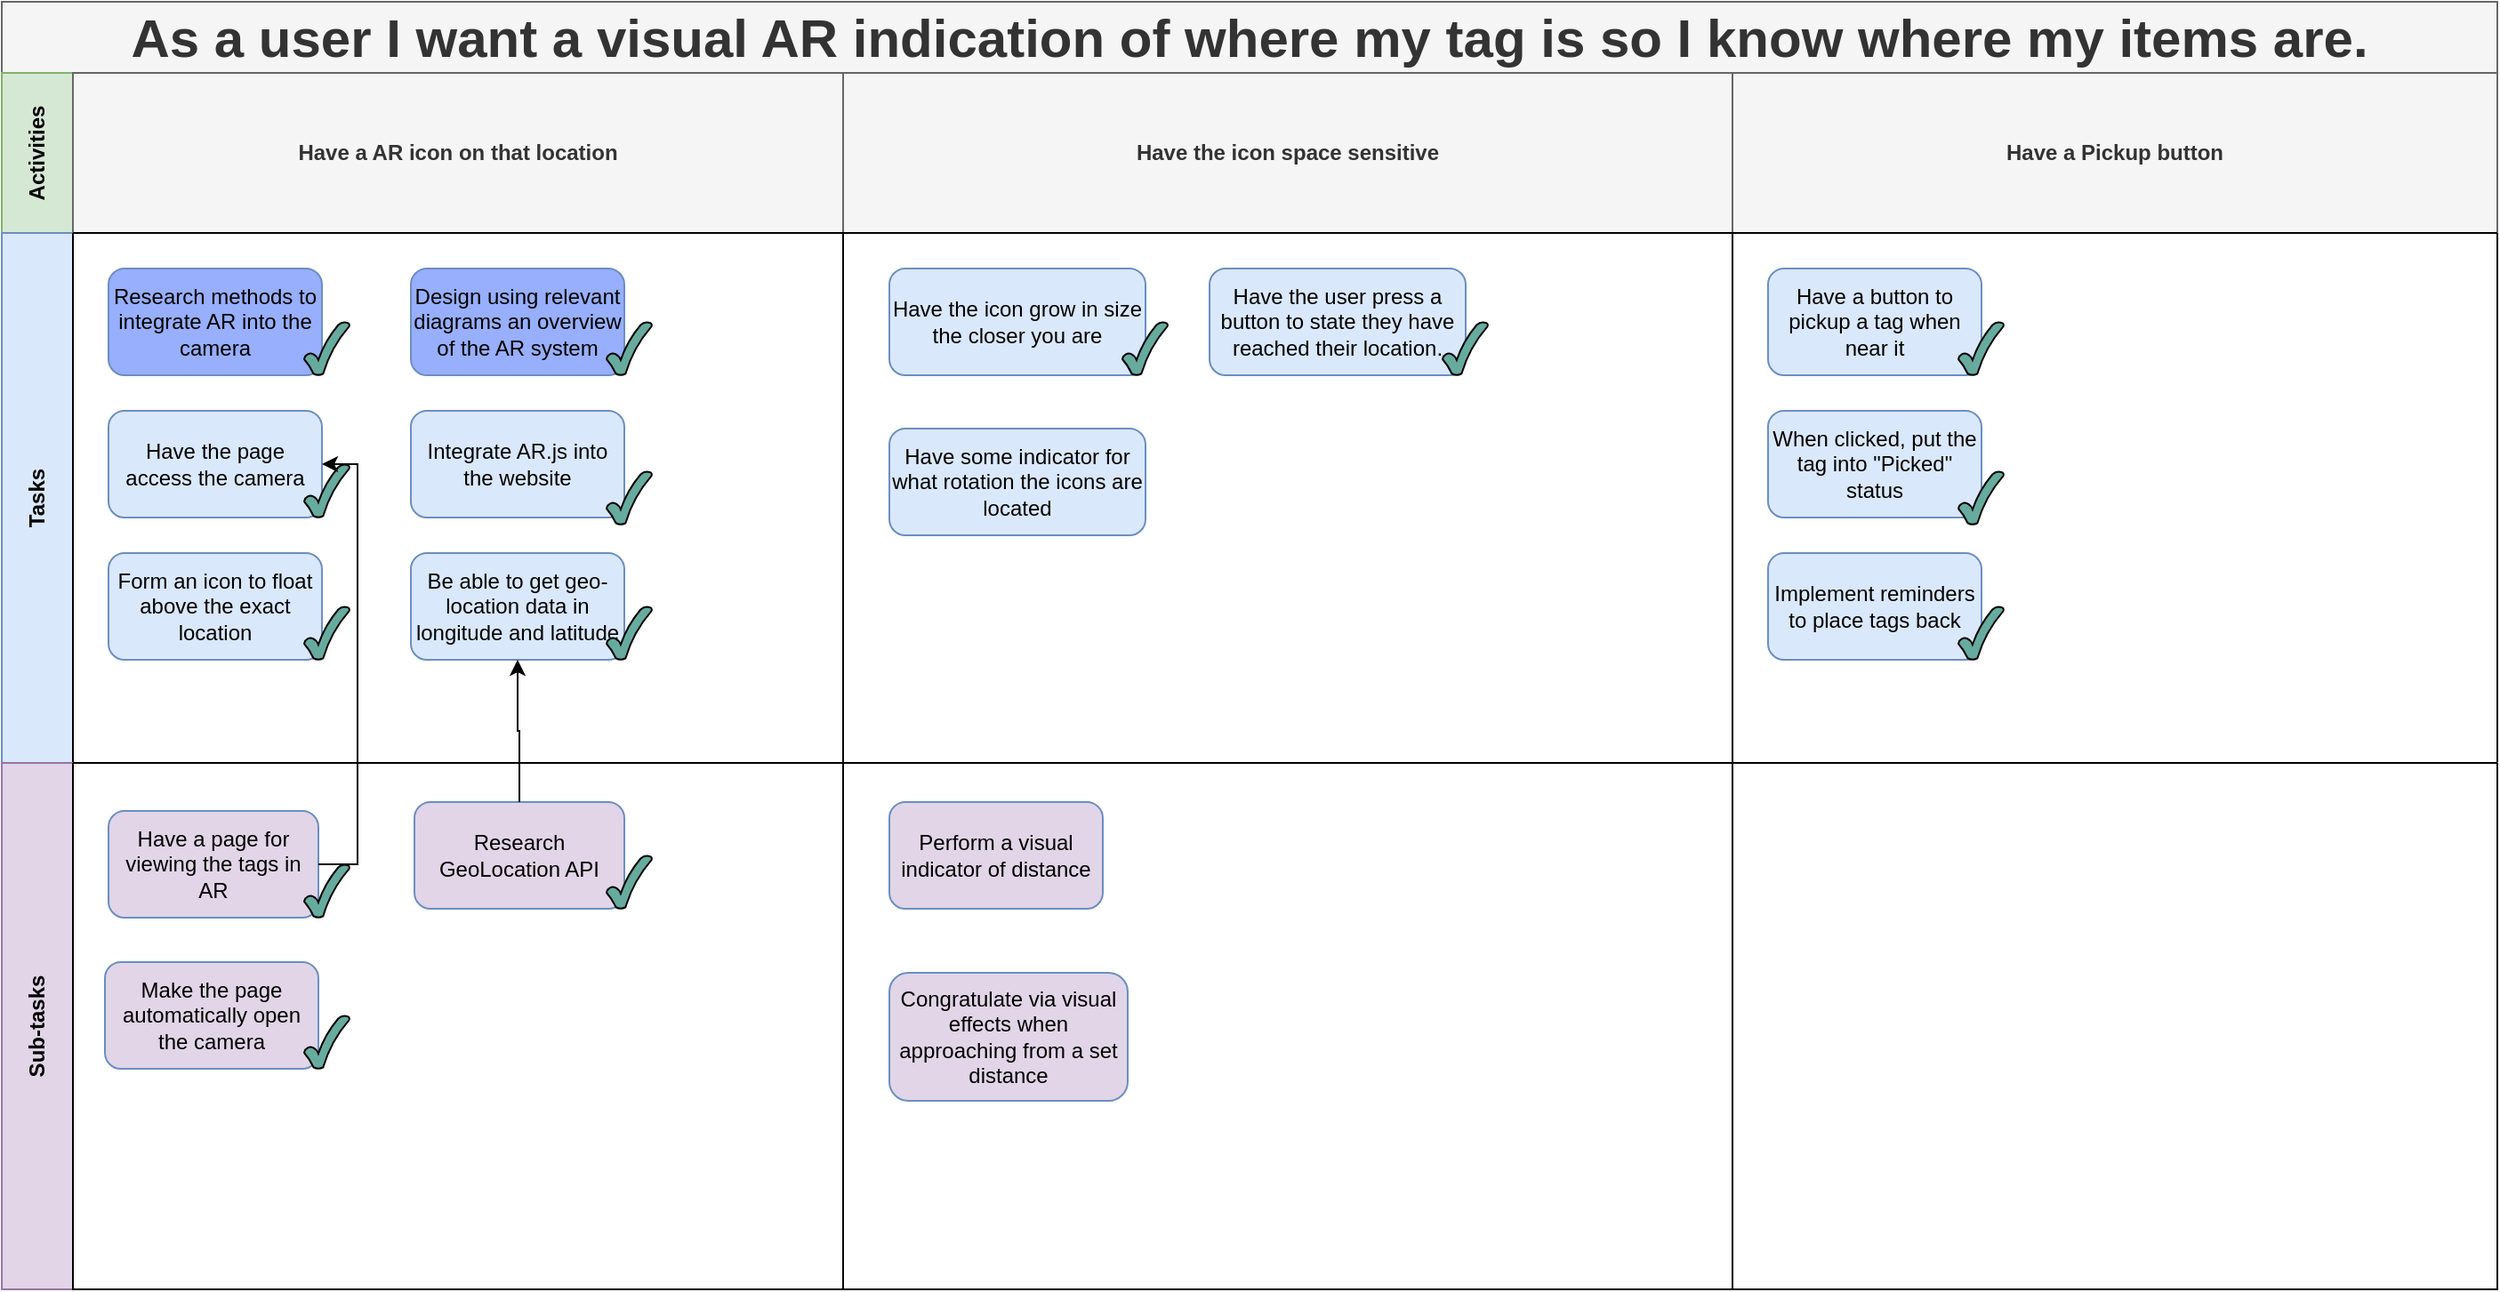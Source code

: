 <mxfile version="20.8.10" type="device"><diagram id="iSt6Qmezgcpyq-W9V-Go" name="update-account"><mxGraphModel dx="1436" dy="838" grid="1" gridSize="10" guides="1" tooltips="1" connect="1" arrows="1" fold="1" page="1" pageScale="1" pageWidth="1654" pageHeight="1169" math="0" shadow="0"><root><mxCell id="OtLjK1SxLUBlRe3WaIa--0"/><mxCell id="OtLjK1SxLUBlRe3WaIa--1" parent="OtLjK1SxLUBlRe3WaIa--0"/><mxCell id="OtLjK1SxLUBlRe3WaIa--2" value="As a user I want a visual AR indication of where my tag is so I know where my items are." style="shape=table;childLayout=tableLayout;rowLines=0;columnLines=0;startSize=40;html=1;whiteSpace=wrap;collapsible=0;recursiveResize=0;expand=0;pointerEvents=0;fontStyle=1;align=center;labelBackgroundColor=none;strokeWidth=1;fontSize=30;fillColor=#f5f5f5;strokeColor=#666666;fontColor=#333333;" parent="OtLjK1SxLUBlRe3WaIa--1" vertex="1"><mxGeometry x="50" y="70" width="1403" height="724" as="geometry"/></mxCell><mxCell id="OtLjK1SxLUBlRe3WaIa--3" value="Activities" style="swimlane;horizontal=0;points=[[0,0.5],[1,0.5]];portConstraint=eastwest;startSize=40;html=1;whiteSpace=wrap;collapsible=0;recursiveResize=0;expand=0;pointerEvents=0;fontStyle=1;fillColor=#d5e8d4;strokeColor=#82b366;" parent="OtLjK1SxLUBlRe3WaIa--2" vertex="1"><mxGeometry y="40" width="1403" height="90" as="geometry"/></mxCell><mxCell id="OtLjK1SxLUBlRe3WaIa--4" value="Have a AR icon on that location" style="swimlane;connectable=0;startSize=180;html=1;whiteSpace=wrap;collapsible=0;recursiveResize=0;expand=0;pointerEvents=0;fillColor=#f5f5f5;strokeColor=#666666;fontColor=#333333;" parent="OtLjK1SxLUBlRe3WaIa--3" vertex="1"><mxGeometry x="40" width="433" height="90" as="geometry"><mxRectangle width="433" height="90" as="alternateBounds"/></mxGeometry></mxCell><mxCell id="OtLjK1SxLUBlRe3WaIa--6" value="Have the icon space sensitive" style="swimlane;connectable=0;startSize=180;html=1;whiteSpace=wrap;collapsible=0;recursiveResize=0;expand=0;pointerEvents=0;fillColor=#f5f5f5;strokeColor=#666666;fontColor=#333333;" parent="OtLjK1SxLUBlRe3WaIa--3" vertex="1"><mxGeometry x="473" width="500" height="90" as="geometry"><mxRectangle width="500" height="90" as="alternateBounds"/></mxGeometry></mxCell><mxCell id="ZCOt5cL_4xhXpB3X4xCI-5" value="Have a Pickup button" style="swimlane;connectable=0;startSize=180;html=1;whiteSpace=wrap;collapsible=0;recursiveResize=0;expand=0;pointerEvents=0;fillColor=#f5f5f5;strokeColor=#666666;fontColor=#333333;" parent="OtLjK1SxLUBlRe3WaIa--3" vertex="1"><mxGeometry x="973" width="430" height="90" as="geometry"><mxRectangle width="430" height="90" as="alternateBounds"/></mxGeometry></mxCell><mxCell id="OtLjK1SxLUBlRe3WaIa--7" value="Tasks" style="swimlane;horizontal=0;points=[[0,0.5],[1,0.5]];portConstraint=eastwest;startSize=40;html=1;whiteSpace=wrap;collapsible=0;recursiveResize=0;expand=0;pointerEvents=0;fillColor=#dae8fc;strokeColor=#6c8ebf;" parent="OtLjK1SxLUBlRe3WaIa--2" vertex="1"><mxGeometry y="130" width="1403" height="298" as="geometry"/></mxCell><mxCell id="OtLjK1SxLUBlRe3WaIa--8" value="" style="swimlane;connectable=0;startSize=0;html=1;whiteSpace=wrap;collapsible=0;recursiveResize=0;expand=0;pointerEvents=0;" parent="OtLjK1SxLUBlRe3WaIa--7" vertex="1"><mxGeometry x="40" width="433" height="298" as="geometry"><mxRectangle width="433" height="298" as="alternateBounds"/></mxGeometry></mxCell><mxCell id="Ml2QgSsOwUtLeknzenSi-12" value="Have the page access the camera" style="rounded=1;whiteSpace=wrap;html=1;strokeWidth=1;fillColor=#dae8fc;strokeColor=#6c8ebf;" parent="OtLjK1SxLUBlRe3WaIa--8" vertex="1"><mxGeometry x="20" y="100" width="120" height="60" as="geometry"/></mxCell><mxCell id="Ml2QgSsOwUtLeknzenSi-13" value="Form an icon to float above the exact location" style="rounded=1;whiteSpace=wrap;html=1;strokeWidth=1;fillColor=#dae8fc;strokeColor=#6c8ebf;" parent="OtLjK1SxLUBlRe3WaIa--8" vertex="1"><mxGeometry x="20" y="180" width="120" height="60" as="geometry"/></mxCell><mxCell id="Ml2QgSsOwUtLeknzenSi-16" value="Design using relevant diagrams an overview of the AR system" style="rounded=1;whiteSpace=wrap;html=1;strokeWidth=1;fillColor=#97AFFC;strokeColor=#6c8ebf;" parent="OtLjK1SxLUBlRe3WaIa--8" vertex="1"><mxGeometry x="190" y="20" width="120" height="60" as="geometry"/></mxCell><mxCell id="Ml2QgSsOwUtLeknzenSi-14" value="Research methods to integrate AR into the camera" style="rounded=1;whiteSpace=wrap;html=1;strokeWidth=1;fillColor=#97AFFC;strokeColor=#6c8ebf;" parent="OtLjK1SxLUBlRe3WaIa--8" vertex="1"><mxGeometry x="20" y="20" width="120" height="60" as="geometry"/></mxCell><mxCell id="5mczRnnNYeKVN8glTsJL-3" value="Be able to get geo-location data in longitude and latitude" style="rounded=1;whiteSpace=wrap;html=1;strokeWidth=1;fillColor=#dae8fc;strokeColor=#6c8ebf;" parent="OtLjK1SxLUBlRe3WaIa--8" vertex="1"><mxGeometry x="190" y="180" width="120" height="60" as="geometry"/></mxCell><mxCell id="5mczRnnNYeKVN8glTsJL-4" value="" style="verticalLabelPosition=bottom;verticalAlign=top;html=1;shape=mxgraph.basic.tick;fillColor=#67AB9F;" parent="OtLjK1SxLUBlRe3WaIa--8" vertex="1"><mxGeometry x="130" y="50" width="25.5" height="30" as="geometry"/></mxCell><mxCell id="5KkYGWh5rBawT2NfHb_M-0" value="Integrate AR.js into the website" style="rounded=1;whiteSpace=wrap;html=1;strokeWidth=1;fillColor=#dae8fc;strokeColor=#6c8ebf;" parent="OtLjK1SxLUBlRe3WaIa--8" vertex="1"><mxGeometry x="190" y="100" width="120" height="60" as="geometry"/></mxCell><mxCell id="h4tCyzzUhjSblCT0sHLg-13" value="" style="verticalLabelPosition=bottom;verticalAlign=top;html=1;shape=mxgraph.basic.tick;fillColor=#67AB9F;" parent="OtLjK1SxLUBlRe3WaIa--8" vertex="1"><mxGeometry x="130" y="130" width="25.5" height="30" as="geometry"/></mxCell><mxCell id="h4tCyzzUhjSblCT0sHLg-14" value="" style="verticalLabelPosition=bottom;verticalAlign=top;html=1;shape=mxgraph.basic.tick;fillColor=#67AB9F;" parent="OtLjK1SxLUBlRe3WaIa--8" vertex="1"><mxGeometry x="130" y="210" width="25.5" height="30" as="geometry"/></mxCell><mxCell id="t4NC018VQ2M9RjA949u4-3" value="" style="verticalLabelPosition=bottom;verticalAlign=top;html=1;shape=mxgraph.basic.tick;fillColor=#67AB9F;" parent="OtLjK1SxLUBlRe3WaIa--8" vertex="1"><mxGeometry x="300" y="210" width="25.5" height="30" as="geometry"/></mxCell><mxCell id="t4NC018VQ2M9RjA949u4-4" value="" style="verticalLabelPosition=bottom;verticalAlign=top;html=1;shape=mxgraph.basic.tick;fillColor=#67AB9F;" parent="OtLjK1SxLUBlRe3WaIa--8" vertex="1"><mxGeometry x="300" y="50" width="25.5" height="30" as="geometry"/></mxCell><mxCell id="6K9Ty5wBz0aQysTAYj-h-0" value="" style="verticalLabelPosition=bottom;verticalAlign=top;html=1;shape=mxgraph.basic.tick;fillColor=#67AB9F;" parent="OtLjK1SxLUBlRe3WaIa--8" vertex="1"><mxGeometry x="300" y="134" width="25.5" height="30" as="geometry"/></mxCell><mxCell id="OtLjK1SxLUBlRe3WaIa--10" value="" style="swimlane;connectable=0;startSize=0;html=1;whiteSpace=wrap;collapsible=0;recursiveResize=0;expand=0;pointerEvents=0;" parent="OtLjK1SxLUBlRe3WaIa--7" vertex="1"><mxGeometry x="473" width="500" height="298" as="geometry"><mxRectangle width="500" height="298" as="alternateBounds"/></mxGeometry></mxCell><mxCell id="Ml2QgSsOwUtLeknzenSi-21" value="Have the user press a button to state they have reached their location." style="rounded=1;whiteSpace=wrap;html=1;strokeWidth=1;fillColor=#dae8fc;strokeColor=#6c8ebf;" parent="OtLjK1SxLUBlRe3WaIa--10" vertex="1"><mxGeometry x="206" y="20" width="144" height="60" as="geometry"/></mxCell><mxCell id="ZCOt5cL_4xhXpB3X4xCI-0" value="Have the icon grow in size the closer you are" style="rounded=1;whiteSpace=wrap;html=1;strokeWidth=1;fillColor=#dae8fc;strokeColor=#6c8ebf;" parent="OtLjK1SxLUBlRe3WaIa--10" vertex="1"><mxGeometry x="26" y="20" width="144" height="60" as="geometry"/></mxCell><mxCell id="ZCOt5cL_4xhXpB3X4xCI-1" value="Have some indicator for what rotation the icons are located" style="rounded=1;whiteSpace=wrap;html=1;strokeWidth=1;fillColor=#dae8fc;strokeColor=#6c8ebf;" parent="OtLjK1SxLUBlRe3WaIa--10" vertex="1"><mxGeometry x="26" y="110" width="144" height="60" as="geometry"/></mxCell><mxCell id="STSsu8shSnM7XAZVa9qz-0" value="" style="verticalLabelPosition=bottom;verticalAlign=top;html=1;shape=mxgraph.basic.tick;fillColor=#67AB9F;" vertex="1" parent="OtLjK1SxLUBlRe3WaIa--10"><mxGeometry x="157" y="50" width="25.5" height="30" as="geometry"/></mxCell><mxCell id="STSsu8shSnM7XAZVa9qz-1" value="" style="verticalLabelPosition=bottom;verticalAlign=top;html=1;shape=mxgraph.basic.tick;fillColor=#67AB9F;" vertex="1" parent="OtLjK1SxLUBlRe3WaIa--10"><mxGeometry x="337" y="50" width="25.5" height="30" as="geometry"/></mxCell><mxCell id="ZCOt5cL_4xhXpB3X4xCI-6" style="swimlane;connectable=0;startSize=0;html=1;whiteSpace=wrap;collapsible=0;recursiveResize=0;expand=0;pointerEvents=0;" parent="OtLjK1SxLUBlRe3WaIa--7" vertex="1"><mxGeometry x="973" width="430" height="298" as="geometry"><mxRectangle width="430" height="298" as="alternateBounds"/></mxGeometry></mxCell><mxCell id="ZCOt5cL_4xhXpB3X4xCI-12" value="Have a button to pickup a tag when near it" style="rounded=1;whiteSpace=wrap;html=1;strokeWidth=1;fillColor=#dae8fc;strokeColor=#6c8ebf;" parent="ZCOt5cL_4xhXpB3X4xCI-6" vertex="1"><mxGeometry x="20" y="20" width="120" height="60" as="geometry"/></mxCell><mxCell id="ZCOt5cL_4xhXpB3X4xCI-13" value="When clicked, put the tag into &quot;Picked&quot; status " style="rounded=1;whiteSpace=wrap;html=1;strokeWidth=1;fillColor=#dae8fc;strokeColor=#6c8ebf;" parent="ZCOt5cL_4xhXpB3X4xCI-6" vertex="1"><mxGeometry x="20" y="100" width="120" height="60" as="geometry"/></mxCell><mxCell id="ZCOt5cL_4xhXpB3X4xCI-14" value="Implement reminders to place tags back" style="rounded=1;whiteSpace=wrap;html=1;strokeWidth=1;fillColor=#dae8fc;strokeColor=#6c8ebf;" parent="ZCOt5cL_4xhXpB3X4xCI-6" vertex="1"><mxGeometry x="20" y="180" width="120" height="60" as="geometry"/></mxCell><mxCell id="vZ3iWpR6DZDyHevElKJ2-1" value="" style="verticalLabelPosition=bottom;verticalAlign=top;html=1;shape=mxgraph.basic.tick;fillColor=#67AB9F;" parent="ZCOt5cL_4xhXpB3X4xCI-6" vertex="1"><mxGeometry x="127" y="50" width="25.5" height="30" as="geometry"/></mxCell><mxCell id="vZ3iWpR6DZDyHevElKJ2-0" value="" style="verticalLabelPosition=bottom;verticalAlign=top;html=1;shape=mxgraph.basic.tick;fillColor=#67AB9F;" parent="ZCOt5cL_4xhXpB3X4xCI-6" vertex="1"><mxGeometry x="127" y="134" width="25.5" height="30" as="geometry"/></mxCell><mxCell id="219DfO1LfOMCfQSJybI5-0" value="" style="verticalLabelPosition=bottom;verticalAlign=top;html=1;shape=mxgraph.basic.tick;fillColor=#67AB9F;" parent="ZCOt5cL_4xhXpB3X4xCI-6" vertex="1"><mxGeometry x="127" y="210" width="25.5" height="30" as="geometry"/></mxCell><mxCell id="OtLjK1SxLUBlRe3WaIa--11" value="Sub-tasks" style="swimlane;horizontal=0;points=[[0,0.5],[1,0.5]];portConstraint=eastwest;startSize=40;html=1;whiteSpace=wrap;collapsible=0;recursiveResize=0;expand=0;pointerEvents=0;fillColor=#E1D5E7;strokeColor=#9673a6;" parent="OtLjK1SxLUBlRe3WaIa--2" vertex="1"><mxGeometry y="428" width="1403" height="296" as="geometry"/></mxCell><mxCell id="OtLjK1SxLUBlRe3WaIa--12" value="" style="swimlane;connectable=0;startSize=0;html=1;whiteSpace=wrap;collapsible=0;recursiveResize=0;expand=0;pointerEvents=0;" parent="OtLjK1SxLUBlRe3WaIa--11" vertex="1"><mxGeometry x="40" width="433" height="296" as="geometry"><mxRectangle width="433" height="296" as="alternateBounds"/></mxGeometry></mxCell><mxCell id="Ml2QgSsOwUtLeknzenSi-28" value="Have a page for viewing the tags in AR" style="rounded=1;whiteSpace=wrap;html=1;strokeWidth=1;fillColor=#E1D5E7;strokeColor=#6c8ebf;" parent="OtLjK1SxLUBlRe3WaIa--12" vertex="1"><mxGeometry x="20" y="27" width="118" height="60" as="geometry"/></mxCell><mxCell id="Ml2QgSsOwUtLeknzenSi-29" value="Make the page automatically open the camera" style="rounded=1;whiteSpace=wrap;html=1;strokeWidth=1;fillColor=#E1D5E7;strokeColor=#6c8ebf;" parent="OtLjK1SxLUBlRe3WaIa--12" vertex="1"><mxGeometry x="18" y="112" width="120" height="60" as="geometry"/></mxCell><mxCell id="h4tCyzzUhjSblCT0sHLg-0" value="Research GeoLocation API" style="rounded=1;whiteSpace=wrap;html=1;strokeWidth=1;fillColor=#E1D5E7;strokeColor=#6c8ebf;" parent="OtLjK1SxLUBlRe3WaIa--12" vertex="1"><mxGeometry x="192" y="22" width="118" height="60" as="geometry"/></mxCell><mxCell id="h4tCyzzUhjSblCT0sHLg-15" value="" style="verticalLabelPosition=bottom;verticalAlign=top;html=1;shape=mxgraph.basic.tick;fillColor=#67AB9F;" parent="OtLjK1SxLUBlRe3WaIa--12" vertex="1"><mxGeometry x="130" y="57" width="25.5" height="30" as="geometry"/></mxCell><mxCell id="h4tCyzzUhjSblCT0sHLg-16" value="" style="verticalLabelPosition=bottom;verticalAlign=top;html=1;shape=mxgraph.basic.tick;fillColor=#67AB9F;" parent="OtLjK1SxLUBlRe3WaIa--12" vertex="1"><mxGeometry x="130" y="142" width="25.5" height="30" as="geometry"/></mxCell><mxCell id="t4NC018VQ2M9RjA949u4-2" value="" style="verticalLabelPosition=bottom;verticalAlign=top;html=1;shape=mxgraph.basic.tick;fillColor=#67AB9F;" parent="OtLjK1SxLUBlRe3WaIa--12" vertex="1"><mxGeometry x="300" y="52" width="25.5" height="30" as="geometry"/></mxCell><mxCell id="OtLjK1SxLUBlRe3WaIa--14" value="" style="swimlane;connectable=0;startSize=0;html=1;whiteSpace=wrap;collapsible=0;recursiveResize=0;expand=0;pointerEvents=0;" parent="OtLjK1SxLUBlRe3WaIa--11" vertex="1"><mxGeometry x="473" width="500" height="296" as="geometry"><mxRectangle width="500" height="296" as="alternateBounds"/></mxGeometry></mxCell><mxCell id="Ml2QgSsOwUtLeknzenSi-31" value="Perform a visual indicator of distance" style="rounded=1;whiteSpace=wrap;html=1;strokeWidth=1;fillColor=#E1D5E7;strokeColor=#6c8ebf;" parent="OtLjK1SxLUBlRe3WaIa--14" vertex="1"><mxGeometry x="26" y="22" width="120" height="60" as="geometry"/></mxCell><mxCell id="Ml2QgSsOwUtLeknzenSi-32" value="Congratulate via visual effects when approaching from a set distance" style="rounded=1;whiteSpace=wrap;html=1;strokeWidth=1;fillColor=#E1D5E7;strokeColor=#6c8ebf;" parent="OtLjK1SxLUBlRe3WaIa--14" vertex="1"><mxGeometry x="26" y="118" width="134" height="72" as="geometry"/></mxCell><mxCell id="ZCOt5cL_4xhXpB3X4xCI-7" style="swimlane;connectable=0;startSize=0;html=1;whiteSpace=wrap;collapsible=0;recursiveResize=0;expand=0;pointerEvents=0;" parent="OtLjK1SxLUBlRe3WaIa--11" vertex="1"><mxGeometry x="973" width="430" height="296" as="geometry"><mxRectangle width="430" height="296" as="alternateBounds"/></mxGeometry></mxCell><mxCell id="Ml2QgSsOwUtLeknzenSi-27" style="edgeStyle=orthogonalEdgeStyle;rounded=0;orthogonalLoop=1;jettySize=auto;html=1;entryX=1;entryY=0.5;entryDx=0;entryDy=0;" parent="OtLjK1SxLUBlRe3WaIa--2" edge="1"><mxGeometry relative="1" as="geometry"><Array as="points"><mxPoint x="203" y="470"/><mxPoint x="203" y="180"/></Array><mxPoint x="173" y="470" as="sourcePoint"/></mxGeometry></mxCell><mxCell id="h4tCyzzUhjSblCT0sHLg-6" style="edgeStyle=orthogonalEdgeStyle;rounded=0;orthogonalLoop=1;jettySize=auto;html=1;entryX=0.5;entryY=1;entryDx=0;entryDy=0;" parent="OtLjK1SxLUBlRe3WaIa--2" source="h4tCyzzUhjSblCT0sHLg-0" target="5mczRnnNYeKVN8glTsJL-3" edge="1"><mxGeometry relative="1" as="geometry"/></mxCell><mxCell id="h4tCyzzUhjSblCT0sHLg-12" style="edgeStyle=orthogonalEdgeStyle;rounded=0;orthogonalLoop=1;jettySize=auto;html=1;entryX=1;entryY=0.5;entryDx=0;entryDy=0;" parent="OtLjK1SxLUBlRe3WaIa--2" source="Ml2QgSsOwUtLeknzenSi-28" target="Ml2QgSsOwUtLeknzenSi-12" edge="1"><mxGeometry relative="1" as="geometry"><Array as="points"><mxPoint x="200" y="485"/><mxPoint x="200" y="260"/></Array></mxGeometry></mxCell></root></mxGraphModel></diagram></mxfile>